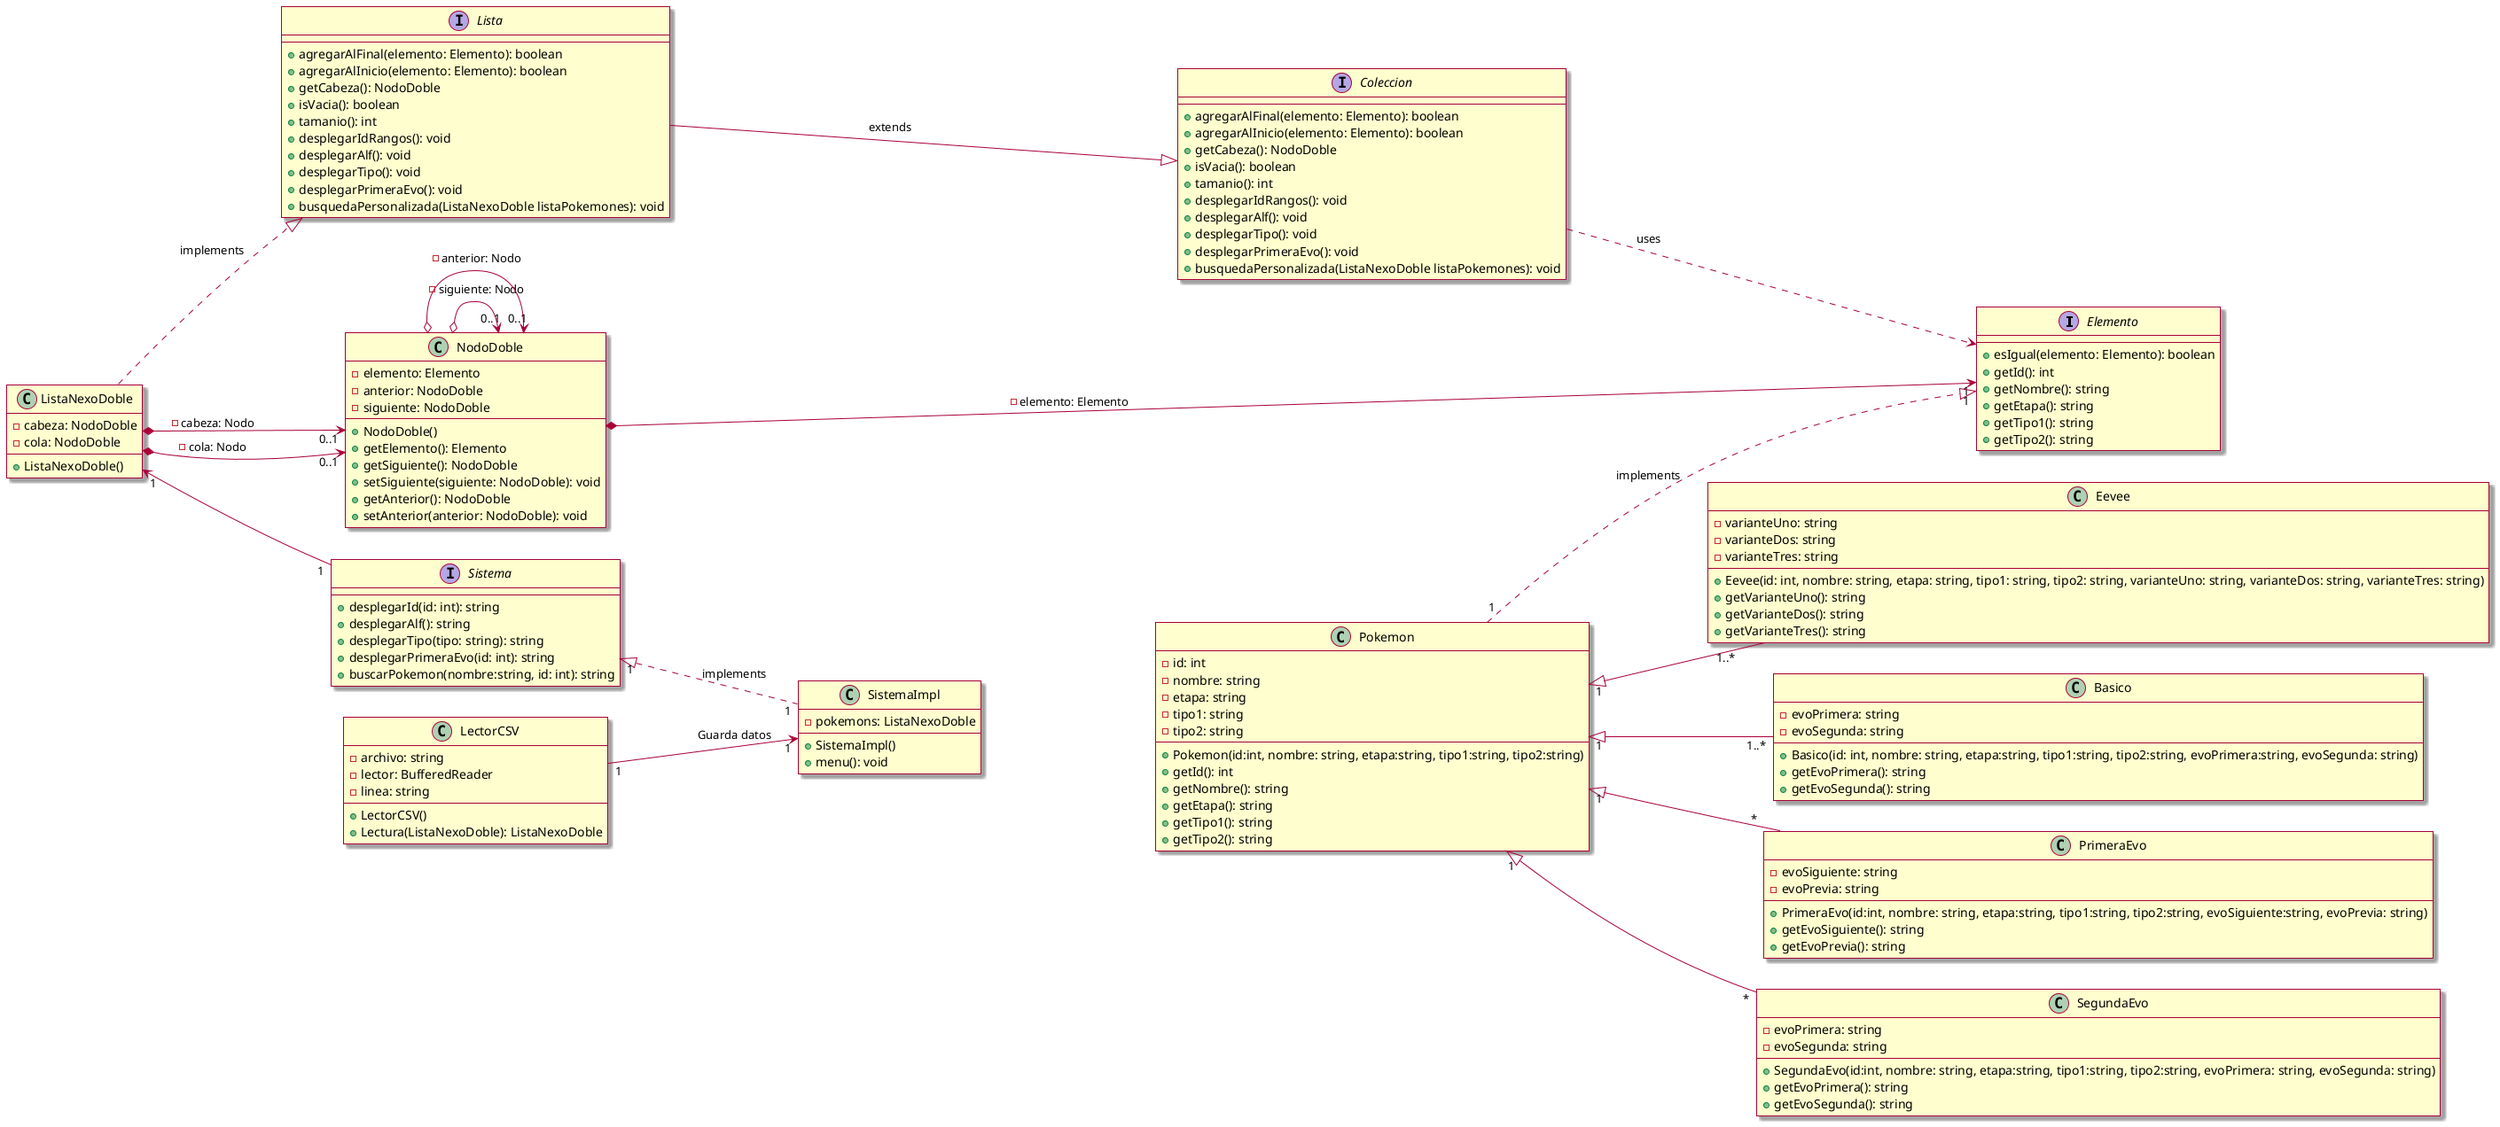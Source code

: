 @startuml
skin rose
left to right direction
interface Elemento{
    + esIgual(elemento: Elemento): boolean
    + getId(): int
    + getNombre(): string
    + getEtapa(): string
    + getTipo1(): string
    + getTipo2(): string
}

interface Coleccion{
    + agregarAlFinal(elemento: Elemento): boolean
    + agregarAlInicio(elemento: Elemento): boolean
    + getCabeza(): NodoDoble
    + isVacia(): boolean
    + tamanio(): int
    + desplegarIdRangos(): void
    + desplegarAlf(): void
    + desplegarTipo(): void
    + desplegarPrimeraEvo(): void
    + busquedaPersonalizada(ListaNexoDoble listaPokemones): void
}
Coleccion ..> Elemento: uses

interface Lista{
    + agregarAlFinal(elemento: Elemento): boolean
    + agregarAlInicio(elemento: Elemento): boolean
    + getCabeza(): NodoDoble
    + isVacia(): boolean
    + tamanio(): int
    + desplegarIdRangos(): void
    + desplegarAlf(): void
    + desplegarTipo(): void
    + desplegarPrimeraEvo(): void
    + busquedaPersonalizada(ListaNexoDoble listaPokemones): void

}
Lista ---|> Coleccion: extends

class NodoDoble {
    - elemento: Elemento
    - anterior: NodoDoble
    - siguiente: NodoDoble
    + NodoDoble()
    + getElemento(): Elemento
    + getSiguiente(): NodoDoble
    + setSiguiente(siguiente: NodoDoble): void
    + getAnterior(): NodoDoble
    + setAnterior(anterior: NodoDoble): void
}
NodoDoble *--> "1" Elemento: - elemento: Elemento
NodoDoble o--> "0..1" NodoDoble: - siguiente: Nodo
NodoDoble o--> "0..1" NodoDoble: - anterior: Nodo

class ListaNexoDoble {
    - cabeza: NodoDoble
    - cola: NodoDoble
    + ListaNexoDoble()

}
ListaNexoDoble *--> "0..1" NodoDoble: - cabeza: Nodo
ListaNexoDoble *--> "0..1" NodoDoble: - cola: Nodo
ListaNexoDoble ..|> Lista: implements

class Pokemon {
    - id: int
    - nombre: string
    - etapa: string
    - tipo1: string
    - tipo2: string
    + Pokemon(id:int, nombre: string, etapa:string, tipo1:string, tipo2:string)
    + getId(): int
    + getNombre(): string
    + getEtapa(): string
    + getTipo1(): string
    + getTipo2(): string
}

class Eevee{
    - varianteUno: string
    - varianteDos: string
    - varianteTres: string
    + Eevee(id: int, nombre: string, etapa: string, tipo1: string, tipo2: string, varianteUno: string, varianteDos: string, varianteTres: string)
    + getVarianteUno(): string
    + getVarianteDos(): string
    + getVarianteTres(): string
}

class Basico{
    - evoPrimera: string
    - evoSegunda: string
    + Basico(id: int, nombre: string, etapa:string, tipo1:string, tipo2:string, evoPrimera:string, evoSegunda: string)
    + getEvoPrimera(): string
    + getEvoSegunda(): string
}

class PrimeraEvo{
    - evoSiguiente: string
    - evoPrevia: string
    + PrimeraEvo(id:int, nombre: string, etapa:string, tipo1:string, tipo2:string, evoSiguiente:string, evoPrevia: string)
    + getEvoSiguiente(): string
    + getEvoPrevia(): string
}

class SegundaEvo{
    - evoPrimera: string
    - evoSegunda: string
    + SegundaEvo(id:int, nombre: string, etapa:string, tipo1:string, tipo2:string, evoPrimera: string, evoSegunda: string)
    + getEvoPrimera(): string
    + getEvoSegunda(): string
}
Pokemon"1" ..|> "1"Elemento: implements
Pokemon"1"<|--"1..*"Eevee
Pokemon"1"<|--"1..*"Basico
Pokemon"1"<|--"*"PrimeraEvo
Pokemon"1"<|--"*"SegundaEvo

interface Sistema{
    + desplegarId(id: int): string
    + desplegarAlf(): string
    + desplegarTipo(tipo: string): string
    + desplegarPrimeraEvo(id: int): string
    + buscarPokemon(nombre:string, id: int): string
}

class SistemaImpl{
    - pokemons: ListaNexoDoble
    + SistemaImpl()
    + menu(): void
}

class LectorCSV{
    - archivo: string
    - lector: BufferedReader
    - linea: string
    + LectorCSV()
    + Lectura(ListaNexoDoble): ListaNexoDoble
}
LectorCSV "1" --> "1" SistemaImpl: Guarda datos
Sistema"1"<|.."1"SistemaImpl: implements
ListaNexoDoble"1"<--"1"Sistema
@enduml
